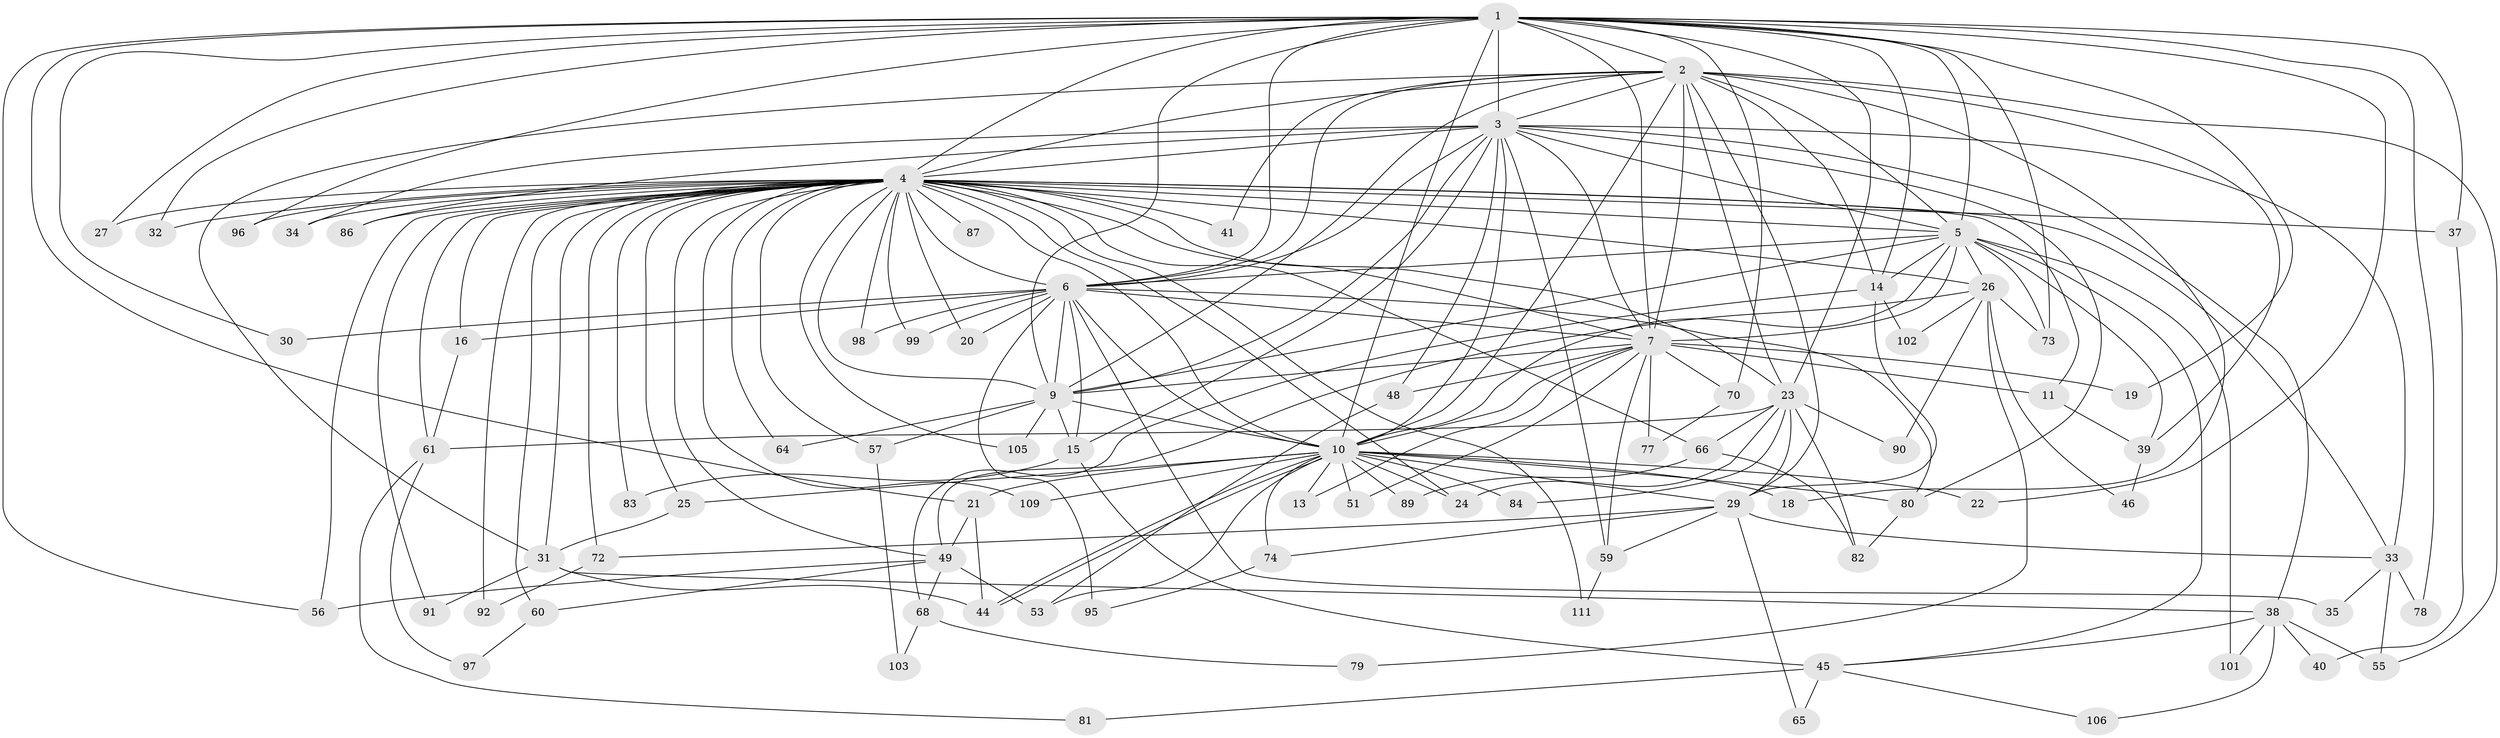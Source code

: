 // original degree distribution, {22: 0.009009009009009009, 17: 0.018018018018018018, 18: 0.018018018018018018, 27: 0.009009009009009009, 15: 0.009009009009009009, 28: 0.009009009009009009, 14: 0.009009009009009009, 24: 0.009009009009009009, 4: 0.12612612612612611, 2: 0.5045045045045045, 5: 0.036036036036036036, 3: 0.1891891891891892, 10: 0.009009009009009009, 7: 0.02702702702702703, 6: 0.018018018018018018}
// Generated by graph-tools (version 1.1) at 2025/41/03/06/25 10:41:33]
// undirected, 83 vertices, 204 edges
graph export_dot {
graph [start="1"]
  node [color=gray90,style=filled];
  1 [super="+69"];
  2 [super="+85"];
  3 [super="+107"];
  4 [super="+8"];
  5 [super="+93"];
  6 [super="+12"];
  7 [super="+17"];
  9 [super="+58"];
  10 [super="+42"];
  11;
  13;
  14 [super="+63"];
  15;
  16;
  18;
  19;
  20 [super="+108"];
  21;
  22;
  23 [super="+28"];
  24 [super="+36"];
  25 [super="+100"];
  26 [super="+43"];
  27;
  29 [super="+47"];
  30;
  31 [super="+62"];
  32;
  33 [super="+54"];
  34;
  35;
  37;
  38 [super="+67"];
  39 [super="+76"];
  40;
  41;
  44 [super="+50"];
  45 [super="+75"];
  46;
  48 [super="+94"];
  49 [super="+52"];
  51;
  53;
  55;
  56;
  57;
  59 [super="+88"];
  60;
  61 [super="+71"];
  64;
  65;
  66 [super="+104"];
  68;
  70;
  72;
  73;
  74;
  77;
  78;
  79;
  80 [super="+110"];
  81;
  82;
  83;
  84;
  86;
  87;
  89;
  90;
  91;
  92;
  95;
  96;
  97;
  98;
  99;
  101;
  102;
  103;
  105;
  106;
  109;
  111;
  1 -- 2;
  1 -- 3;
  1 -- 4 [weight=2];
  1 -- 5;
  1 -- 6;
  1 -- 7;
  1 -- 9;
  1 -- 10;
  1 -- 14;
  1 -- 19;
  1 -- 21;
  1 -- 22;
  1 -- 23;
  1 -- 27;
  1 -- 30;
  1 -- 32;
  1 -- 37;
  1 -- 70;
  1 -- 73;
  1 -- 96;
  1 -- 56;
  1 -- 78;
  2 -- 3;
  2 -- 4 [weight=2];
  2 -- 5;
  2 -- 6;
  2 -- 7;
  2 -- 9;
  2 -- 10;
  2 -- 18;
  2 -- 23;
  2 -- 29;
  2 -- 31;
  2 -- 39;
  2 -- 41;
  2 -- 55;
  2 -- 14;
  3 -- 4 [weight=2];
  3 -- 5;
  3 -- 6;
  3 -- 7;
  3 -- 9 [weight=2];
  3 -- 10;
  3 -- 33;
  3 -- 34;
  3 -- 38;
  3 -- 48;
  3 -- 59;
  3 -- 86;
  3 -- 80;
  3 -- 15;
  4 -- 5 [weight=2];
  4 -- 6 [weight=3];
  4 -- 7 [weight=2];
  4 -- 9 [weight=2];
  4 -- 10 [weight=2];
  4 -- 20 [weight=2];
  4 -- 25;
  4 -- 26 [weight=2];
  4 -- 31;
  4 -- 49;
  4 -- 57;
  4 -- 60;
  4 -- 61;
  4 -- 83;
  4 -- 86;
  4 -- 92;
  4 -- 96;
  4 -- 99;
  4 -- 105;
  4 -- 109;
  4 -- 64;
  4 -- 66;
  4 -- 11;
  4 -- 72;
  4 -- 16;
  4 -- 87;
  4 -- 27;
  4 -- 91;
  4 -- 32;
  4 -- 33;
  4 -- 34;
  4 -- 98;
  4 -- 37;
  4 -- 41;
  4 -- 111;
  4 -- 56;
  4 -- 24;
  4 -- 23;
  5 -- 6;
  5 -- 7;
  5 -- 9;
  5 -- 10;
  5 -- 14;
  5 -- 26;
  5 -- 39;
  5 -- 45;
  5 -- 101;
  5 -- 73;
  6 -- 7;
  6 -- 9;
  6 -- 10;
  6 -- 15;
  6 -- 16;
  6 -- 20;
  6 -- 30;
  6 -- 35;
  6 -- 95;
  6 -- 99;
  6 -- 80;
  6 -- 98;
  7 -- 9;
  7 -- 10 [weight=2];
  7 -- 11 [weight=2];
  7 -- 13;
  7 -- 19;
  7 -- 48;
  7 -- 51;
  7 -- 77;
  7 -- 70;
  7 -- 59;
  9 -- 10;
  9 -- 15;
  9 -- 57;
  9 -- 64;
  9 -- 105;
  10 -- 13;
  10 -- 18;
  10 -- 21;
  10 -- 22;
  10 -- 24;
  10 -- 25;
  10 -- 44;
  10 -- 44;
  10 -- 51;
  10 -- 53;
  10 -- 84;
  10 -- 89;
  10 -- 109;
  10 -- 80;
  10 -- 74;
  10 -- 29;
  11 -- 39;
  14 -- 68;
  14 -- 102;
  14 -- 29;
  15 -- 83;
  15 -- 45;
  16 -- 61;
  21 -- 49;
  21 -- 44;
  23 -- 24;
  23 -- 29;
  23 -- 66;
  23 -- 82;
  23 -- 84;
  23 -- 90;
  23 -- 61;
  25 -- 31;
  26 -- 73;
  26 -- 90;
  26 -- 102;
  26 -- 49;
  26 -- 46;
  26 -- 79;
  29 -- 59;
  29 -- 72;
  29 -- 74;
  29 -- 33;
  29 -- 65;
  31 -- 38;
  31 -- 91;
  31 -- 44;
  33 -- 35;
  33 -- 55;
  33 -- 78;
  37 -- 40;
  38 -- 40;
  38 -- 45;
  38 -- 101;
  38 -- 106;
  38 -- 55;
  39 -- 46;
  45 -- 65;
  45 -- 81;
  45 -- 106;
  48 -- 53;
  49 -- 53;
  49 -- 56;
  49 -- 60;
  49 -- 68;
  57 -- 103;
  59 -- 111;
  60 -- 97;
  61 -- 97;
  61 -- 81;
  66 -- 89;
  66 -- 82;
  68 -- 79;
  68 -- 103;
  70 -- 77;
  72 -- 92;
  74 -- 95;
  80 -- 82;
}
